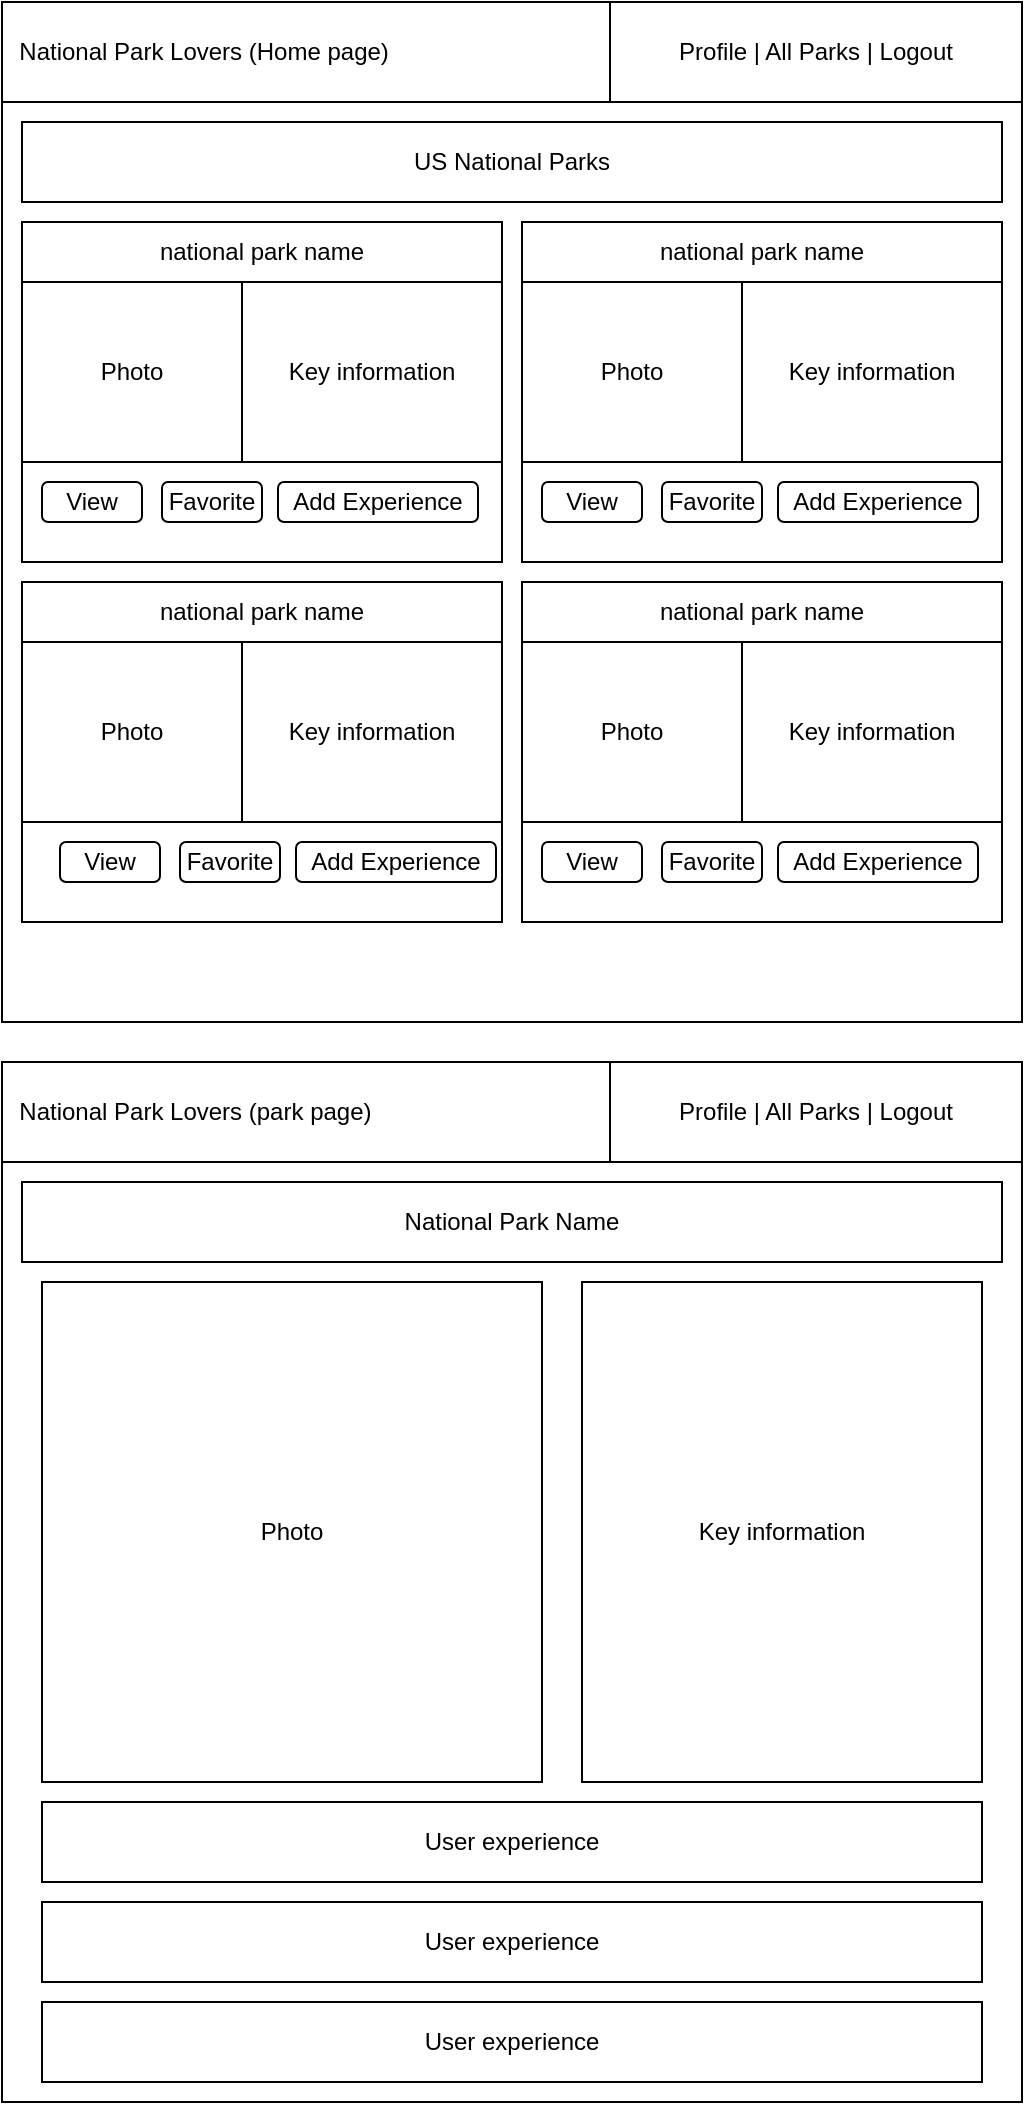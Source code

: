 <mxfile>
    <diagram id="NwuoK44CtrfIQSXibiIm" name="Page-1">
        <mxGraphModel dx="1208" dy="604" grid="1" gridSize="10" guides="1" tooltips="1" connect="1" arrows="1" fold="1" page="1" pageScale="1" pageWidth="850" pageHeight="1100" math="0" shadow="0">
            <root>
                <mxCell id="0"/>
                <mxCell id="1" parent="0"/>
                <mxCell id="2" value="" style="rounded=0;whiteSpace=wrap;html=1;" vertex="1" parent="1">
                    <mxGeometry x="40" y="40" width="510" height="510" as="geometry"/>
                </mxCell>
                <mxCell id="3" value="&amp;nbsp; National Park Lovers (Home page)" style="rounded=0;whiteSpace=wrap;html=1;align=left;" vertex="1" parent="1">
                    <mxGeometry x="40" y="40" width="480" height="50" as="geometry"/>
                </mxCell>
                <mxCell id="4" value="Profile | All Parks | Logout" style="rounded=0;whiteSpace=wrap;html=1;" vertex="1" parent="1">
                    <mxGeometry x="344" y="40" width="206" height="50" as="geometry"/>
                </mxCell>
                <mxCell id="5" value="US National Parks" style="rounded=0;whiteSpace=wrap;html=1;" vertex="1" parent="1">
                    <mxGeometry x="50" y="100" width="490" height="40" as="geometry"/>
                </mxCell>
                <mxCell id="6" value="" style="rounded=0;whiteSpace=wrap;html=1;" vertex="1" parent="1">
                    <mxGeometry x="50" y="150" width="240" height="170" as="geometry"/>
                </mxCell>
                <mxCell id="7" value="national park name" style="rounded=0;whiteSpace=wrap;html=1;" vertex="1" parent="1">
                    <mxGeometry x="50" y="150" width="240" height="30" as="geometry"/>
                </mxCell>
                <mxCell id="9" value="Photo" style="rounded=0;whiteSpace=wrap;html=1;" vertex="1" parent="1">
                    <mxGeometry x="50" y="180" width="110" height="90" as="geometry"/>
                </mxCell>
                <mxCell id="10" value="Photo" style="rounded=0;whiteSpace=wrap;html=1;" vertex="1" parent="1">
                    <mxGeometry x="50" y="180" width="110" height="90" as="geometry"/>
                </mxCell>
                <mxCell id="11" value="Key information" style="rounded=0;whiteSpace=wrap;html=1;" vertex="1" parent="1">
                    <mxGeometry x="160" y="180" width="130" height="90" as="geometry"/>
                </mxCell>
                <mxCell id="13" value="" style="rounded=0;whiteSpace=wrap;html=1;" vertex="1" parent="1">
                    <mxGeometry x="60" y="610" width="240" height="190" as="geometry"/>
                </mxCell>
                <mxCell id="14" value="national park name" style="rounded=0;whiteSpace=wrap;html=1;" vertex="1" parent="1">
                    <mxGeometry x="60" y="610" width="240" height="30" as="geometry"/>
                </mxCell>
                <mxCell id="15" value="Photo" style="rounded=0;whiteSpace=wrap;html=1;" vertex="1" parent="1">
                    <mxGeometry x="60" y="640" width="110" height="90" as="geometry"/>
                </mxCell>
                <mxCell id="16" value="Photo" style="rounded=0;whiteSpace=wrap;html=1;" vertex="1" parent="1">
                    <mxGeometry x="60" y="640" width="110" height="90" as="geometry"/>
                </mxCell>
                <mxCell id="17" value="Key information" style="rounded=0;whiteSpace=wrap;html=1;" vertex="1" parent="1">
                    <mxGeometry x="170" y="640" width="130" height="90" as="geometry"/>
                </mxCell>
                <mxCell id="18" value="User Experiences&lt;br&gt;User Experience&lt;br&gt;User Experiences" style="rounded=0;whiteSpace=wrap;html=1;" vertex="1" parent="1">
                    <mxGeometry x="60" y="730" width="240" height="70" as="geometry"/>
                </mxCell>
                <mxCell id="19" value="Favorite" style="rounded=1;whiteSpace=wrap;html=1;" vertex="1" parent="1">
                    <mxGeometry x="120" y="280" width="50" height="20" as="geometry"/>
                </mxCell>
                <mxCell id="20" value="Add Experience" style="rounded=1;whiteSpace=wrap;html=1;" vertex="1" parent="1">
                    <mxGeometry x="178" y="280" width="100" height="20" as="geometry"/>
                </mxCell>
                <mxCell id="27" value="" style="rounded=0;whiteSpace=wrap;html=1;" vertex="1" parent="1">
                    <mxGeometry x="50" y="330" width="240" height="170" as="geometry"/>
                </mxCell>
                <mxCell id="28" value="national park name" style="rounded=0;whiteSpace=wrap;html=1;" vertex="1" parent="1">
                    <mxGeometry x="50" y="330" width="240" height="30" as="geometry"/>
                </mxCell>
                <mxCell id="29" value="Photo" style="rounded=0;whiteSpace=wrap;html=1;" vertex="1" parent="1">
                    <mxGeometry x="50" y="360" width="110" height="90" as="geometry"/>
                </mxCell>
                <mxCell id="30" value="Photo" style="rounded=0;whiteSpace=wrap;html=1;" vertex="1" parent="1">
                    <mxGeometry x="50" y="360" width="110" height="90" as="geometry"/>
                </mxCell>
                <mxCell id="31" value="Key information" style="rounded=0;whiteSpace=wrap;html=1;" vertex="1" parent="1">
                    <mxGeometry x="160" y="360" width="130" height="90" as="geometry"/>
                </mxCell>
                <mxCell id="34" value="" style="rounded=0;whiteSpace=wrap;html=1;" vertex="1" parent="1">
                    <mxGeometry x="300" y="330" width="240" height="170" as="geometry"/>
                </mxCell>
                <mxCell id="35" value="national park name" style="rounded=0;whiteSpace=wrap;html=1;" vertex="1" parent="1">
                    <mxGeometry x="300" y="330" width="240" height="30" as="geometry"/>
                </mxCell>
                <mxCell id="36" value="Photo" style="rounded=0;whiteSpace=wrap;html=1;" vertex="1" parent="1">
                    <mxGeometry x="300" y="360" width="110" height="90" as="geometry"/>
                </mxCell>
                <mxCell id="37" value="Photo" style="rounded=0;whiteSpace=wrap;html=1;" vertex="1" parent="1">
                    <mxGeometry x="300" y="360" width="110" height="90" as="geometry"/>
                </mxCell>
                <mxCell id="38" value="Key information" style="rounded=0;whiteSpace=wrap;html=1;" vertex="1" parent="1">
                    <mxGeometry x="410" y="360" width="130" height="90" as="geometry"/>
                </mxCell>
                <mxCell id="41" value="" style="rounded=0;whiteSpace=wrap;html=1;" vertex="1" parent="1">
                    <mxGeometry x="300" y="150" width="240" height="170" as="geometry"/>
                </mxCell>
                <mxCell id="42" value="national park name" style="rounded=0;whiteSpace=wrap;html=1;" vertex="1" parent="1">
                    <mxGeometry x="300" y="150" width="240" height="30" as="geometry"/>
                </mxCell>
                <mxCell id="43" value="Photo" style="rounded=0;whiteSpace=wrap;html=1;" vertex="1" parent="1">
                    <mxGeometry x="300" y="180" width="110" height="90" as="geometry"/>
                </mxCell>
                <mxCell id="44" value="Photo" style="rounded=0;whiteSpace=wrap;html=1;" vertex="1" parent="1">
                    <mxGeometry x="300" y="180" width="110" height="90" as="geometry"/>
                </mxCell>
                <mxCell id="45" value="Key information" style="rounded=0;whiteSpace=wrap;html=1;" vertex="1" parent="1">
                    <mxGeometry x="410" y="180" width="130" height="90" as="geometry"/>
                </mxCell>
                <mxCell id="48" value="View" style="rounded=1;whiteSpace=wrap;html=1;" vertex="1" parent="1">
                    <mxGeometry x="60" y="280" width="50" height="20" as="geometry"/>
                </mxCell>
                <mxCell id="49" value="View" style="rounded=1;whiteSpace=wrap;html=1;" vertex="1" parent="1">
                    <mxGeometry x="310" y="280" width="50" height="20" as="geometry"/>
                </mxCell>
                <mxCell id="50" value="Favorite" style="rounded=1;whiteSpace=wrap;html=1;" vertex="1" parent="1">
                    <mxGeometry x="370" y="280" width="50" height="20" as="geometry"/>
                </mxCell>
                <mxCell id="51" value="Add Experience" style="rounded=1;whiteSpace=wrap;html=1;" vertex="1" parent="1">
                    <mxGeometry x="428" y="280" width="100" height="20" as="geometry"/>
                </mxCell>
                <mxCell id="52" value="View" style="rounded=1;whiteSpace=wrap;html=1;" vertex="1" parent="1">
                    <mxGeometry x="310" y="460" width="50" height="20" as="geometry"/>
                </mxCell>
                <mxCell id="53" value="Favorite" style="rounded=1;whiteSpace=wrap;html=1;" vertex="1" parent="1">
                    <mxGeometry x="370" y="460" width="50" height="20" as="geometry"/>
                </mxCell>
                <mxCell id="54" value="Add Experience" style="rounded=1;whiteSpace=wrap;html=1;" vertex="1" parent="1">
                    <mxGeometry x="428" y="460" width="100" height="20" as="geometry"/>
                </mxCell>
                <mxCell id="55" value="View" style="rounded=1;whiteSpace=wrap;html=1;" vertex="1" parent="1">
                    <mxGeometry x="69" y="460" width="50" height="20" as="geometry"/>
                </mxCell>
                <mxCell id="56" value="Favorite" style="rounded=1;whiteSpace=wrap;html=1;" vertex="1" parent="1">
                    <mxGeometry x="129" y="460" width="50" height="20" as="geometry"/>
                </mxCell>
                <mxCell id="57" value="Add Experience" style="rounded=1;whiteSpace=wrap;html=1;" vertex="1" parent="1">
                    <mxGeometry x="187" y="460" width="100" height="20" as="geometry"/>
                </mxCell>
                <mxCell id="58" value="" style="rounded=0;whiteSpace=wrap;html=1;" vertex="1" parent="1">
                    <mxGeometry x="40" y="570" width="510" height="520" as="geometry"/>
                </mxCell>
                <mxCell id="60" value="&amp;nbsp; National Park Lovers (park page)" style="rounded=0;whiteSpace=wrap;html=1;align=left;" vertex="1" parent="1">
                    <mxGeometry x="40" y="570" width="480" height="50" as="geometry"/>
                </mxCell>
                <mxCell id="59" value="Profile | All Parks | Logout" style="rounded=0;whiteSpace=wrap;html=1;" vertex="1" parent="1">
                    <mxGeometry x="344" y="570" width="206" height="50" as="geometry"/>
                </mxCell>
                <mxCell id="61" value="National Park Name" style="rounded=0;whiteSpace=wrap;html=1;" vertex="1" parent="1">
                    <mxGeometry x="50" y="630" width="490" height="40" as="geometry"/>
                </mxCell>
                <mxCell id="62" value="Photo" style="rounded=0;whiteSpace=wrap;html=1;" vertex="1" parent="1">
                    <mxGeometry x="60" y="680" width="250" height="250" as="geometry"/>
                </mxCell>
                <mxCell id="63" value="Key information" style="rounded=0;whiteSpace=wrap;html=1;" vertex="1" parent="1">
                    <mxGeometry x="330" y="680" width="200" height="250" as="geometry"/>
                </mxCell>
                <mxCell id="64" value="User experience" style="rounded=0;whiteSpace=wrap;html=1;" vertex="1" parent="1">
                    <mxGeometry x="60" y="940" width="470" height="40" as="geometry"/>
                </mxCell>
                <mxCell id="65" value="User experience" style="rounded=0;whiteSpace=wrap;html=1;" vertex="1" parent="1">
                    <mxGeometry x="60" y="990" width="470" height="40" as="geometry"/>
                </mxCell>
                <mxCell id="66" value="User experience" style="rounded=0;whiteSpace=wrap;html=1;" vertex="1" parent="1">
                    <mxGeometry x="60" y="1040" width="470" height="40" as="geometry"/>
                </mxCell>
            </root>
        </mxGraphModel>
    </diagram>
</mxfile>